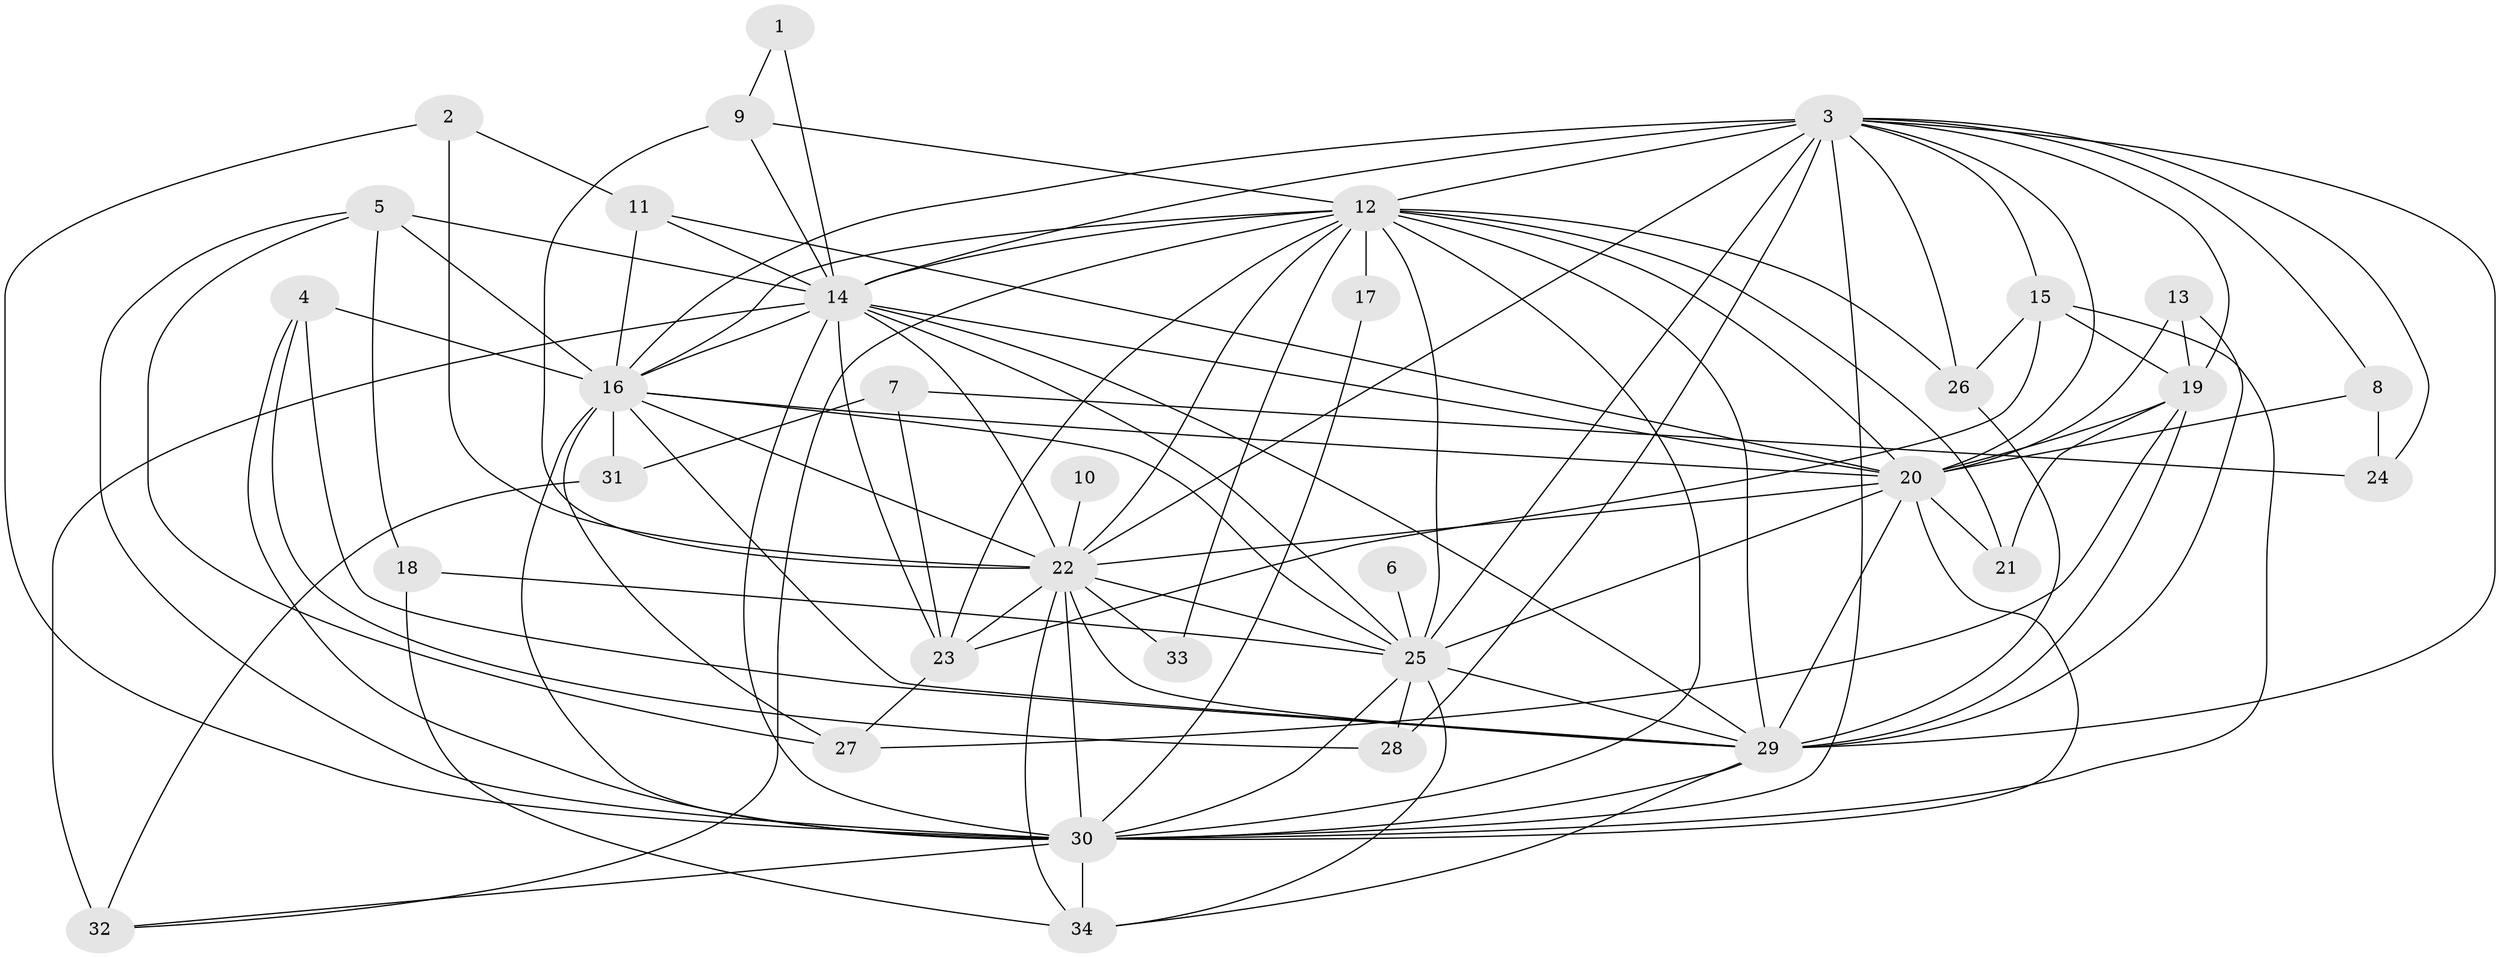 // original degree distribution, {17: 0.012048192771084338, 20: 0.04819277108433735, 15: 0.024096385542168676, 16: 0.024096385542168676, 24: 0.012048192771084338, 5: 0.04819277108433735, 3: 0.18072289156626506, 4: 0.0963855421686747, 2: 0.5301204819277109, 7: 0.024096385542168676}
// Generated by graph-tools (version 1.1) at 2025/36/03/04/25 23:36:28]
// undirected, 34 vertices, 105 edges
graph export_dot {
  node [color=gray90,style=filled];
  1;
  2;
  3;
  4;
  5;
  6;
  7;
  8;
  9;
  10;
  11;
  12;
  13;
  14;
  15;
  16;
  17;
  18;
  19;
  20;
  21;
  22;
  23;
  24;
  25;
  26;
  27;
  28;
  29;
  30;
  31;
  32;
  33;
  34;
  1 -- 9 [weight=1.0];
  1 -- 14 [weight=1.0];
  2 -- 11 [weight=1.0];
  2 -- 22 [weight=1.0];
  2 -- 30 [weight=1.0];
  3 -- 8 [weight=1.0];
  3 -- 12 [weight=2.0];
  3 -- 14 [weight=2.0];
  3 -- 15 [weight=1.0];
  3 -- 16 [weight=1.0];
  3 -- 19 [weight=1.0];
  3 -- 20 [weight=1.0];
  3 -- 22 [weight=2.0];
  3 -- 24 [weight=1.0];
  3 -- 25 [weight=1.0];
  3 -- 26 [weight=1.0];
  3 -- 28 [weight=1.0];
  3 -- 29 [weight=1.0];
  3 -- 30 [weight=1.0];
  4 -- 16 [weight=2.0];
  4 -- 28 [weight=1.0];
  4 -- 29 [weight=1.0];
  4 -- 30 [weight=2.0];
  5 -- 14 [weight=1.0];
  5 -- 16 [weight=1.0];
  5 -- 18 [weight=1.0];
  5 -- 27 [weight=1.0];
  5 -- 30 [weight=1.0];
  6 -- 25 [weight=1.0];
  7 -- 23 [weight=1.0];
  7 -- 24 [weight=1.0];
  7 -- 31 [weight=1.0];
  8 -- 20 [weight=1.0];
  8 -- 24 [weight=1.0];
  9 -- 12 [weight=1.0];
  9 -- 14 [weight=1.0];
  9 -- 22 [weight=1.0];
  10 -- 22 [weight=1.0];
  11 -- 14 [weight=1.0];
  11 -- 16 [weight=1.0];
  11 -- 20 [weight=1.0];
  12 -- 14 [weight=5.0];
  12 -- 16 [weight=3.0];
  12 -- 17 [weight=2.0];
  12 -- 20 [weight=3.0];
  12 -- 21 [weight=1.0];
  12 -- 22 [weight=2.0];
  12 -- 23 [weight=2.0];
  12 -- 25 [weight=3.0];
  12 -- 26 [weight=1.0];
  12 -- 29 [weight=3.0];
  12 -- 30 [weight=2.0];
  12 -- 32 [weight=1.0];
  12 -- 33 [weight=1.0];
  13 -- 19 [weight=1.0];
  13 -- 20 [weight=1.0];
  13 -- 29 [weight=1.0];
  14 -- 16 [weight=2.0];
  14 -- 20 [weight=1.0];
  14 -- 22 [weight=1.0];
  14 -- 23 [weight=1.0];
  14 -- 25 [weight=1.0];
  14 -- 29 [weight=2.0];
  14 -- 30 [weight=3.0];
  14 -- 32 [weight=2.0];
  15 -- 19 [weight=1.0];
  15 -- 23 [weight=1.0];
  15 -- 26 [weight=1.0];
  15 -- 30 [weight=1.0];
  16 -- 20 [weight=1.0];
  16 -- 22 [weight=2.0];
  16 -- 25 [weight=1.0];
  16 -- 27 [weight=2.0];
  16 -- 29 [weight=1.0];
  16 -- 30 [weight=1.0];
  16 -- 31 [weight=1.0];
  17 -- 30 [weight=1.0];
  18 -- 25 [weight=1.0];
  18 -- 34 [weight=1.0];
  19 -- 20 [weight=1.0];
  19 -- 21 [weight=1.0];
  19 -- 27 [weight=1.0];
  19 -- 29 [weight=1.0];
  20 -- 21 [weight=2.0];
  20 -- 22 [weight=1.0];
  20 -- 25 [weight=1.0];
  20 -- 29 [weight=2.0];
  20 -- 30 [weight=1.0];
  22 -- 23 [weight=1.0];
  22 -- 25 [weight=1.0];
  22 -- 29 [weight=1.0];
  22 -- 30 [weight=1.0];
  22 -- 33 [weight=2.0];
  22 -- 34 [weight=1.0];
  23 -- 27 [weight=1.0];
  25 -- 28 [weight=1.0];
  25 -- 29 [weight=1.0];
  25 -- 30 [weight=1.0];
  25 -- 34 [weight=1.0];
  26 -- 29 [weight=1.0];
  29 -- 30 [weight=1.0];
  29 -- 34 [weight=1.0];
  30 -- 32 [weight=1.0];
  30 -- 34 [weight=2.0];
  31 -- 32 [weight=1.0];
}
